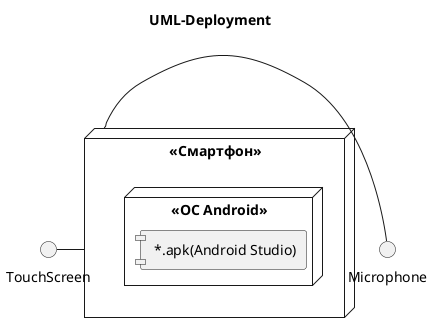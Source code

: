 @startuml

title UML-Deployment

skinparam componentStyle uml1

node "<<Смартфон>>" as phone {

	node "<<OC Android>>" {
		component [ *.apk(Android Studio)]
	}

}

interface TouchScreen
interface Microphone

TouchScreen - phone
Microphone - phone

@enduml
